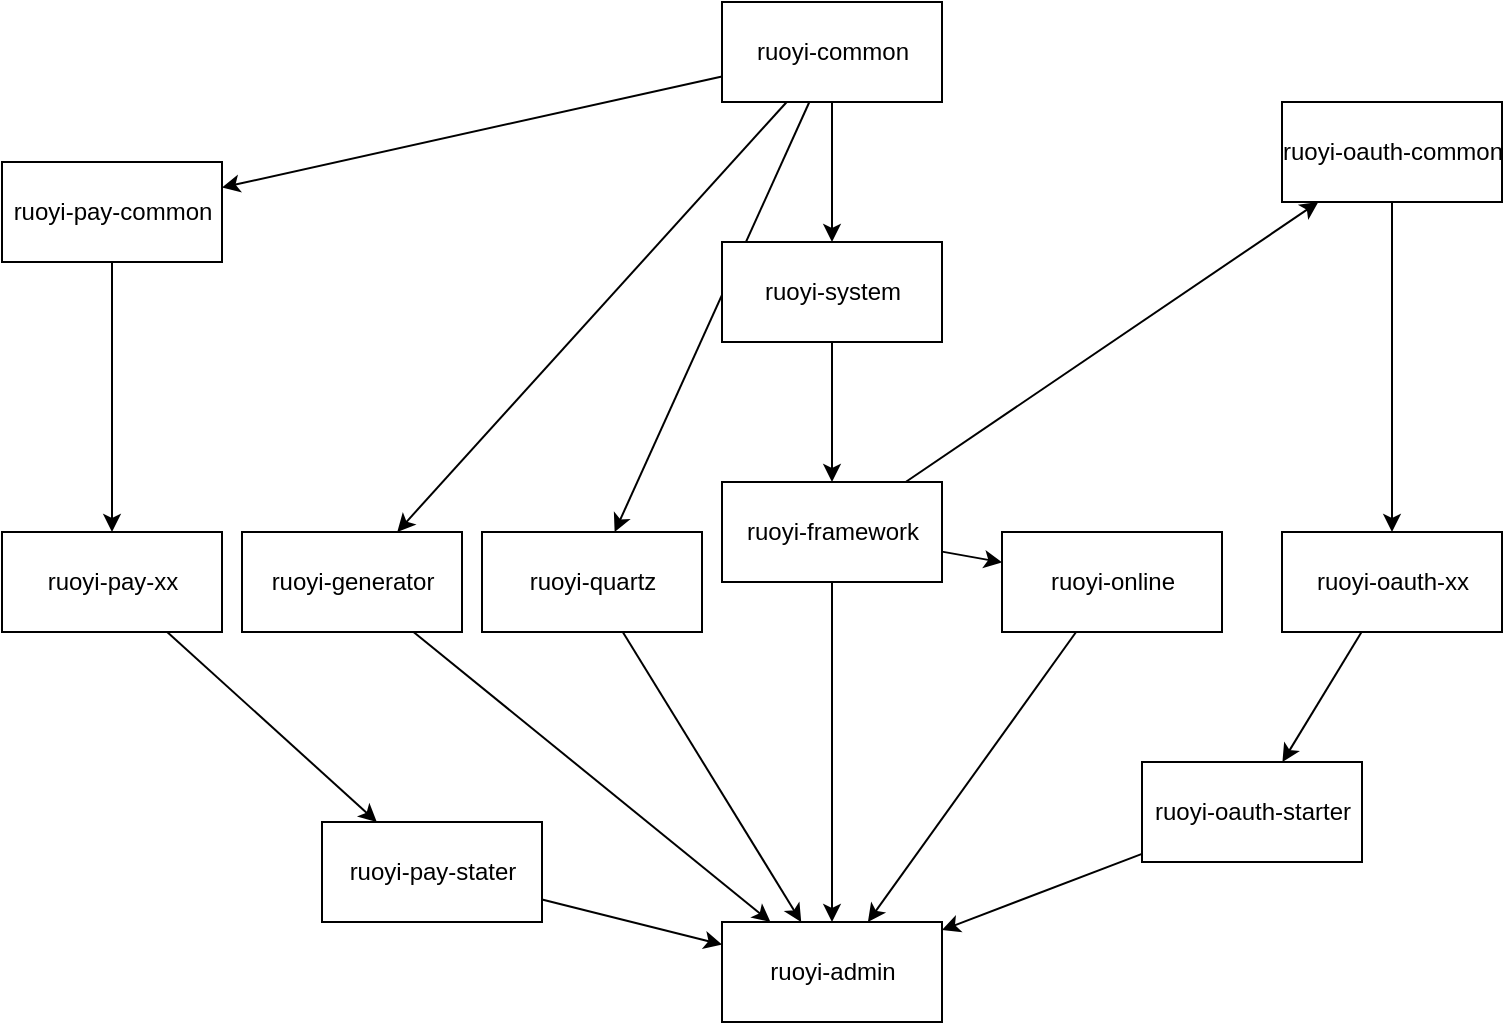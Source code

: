<mxfile>
    <diagram id="TvbLNUR7pZR6Xx6IZirq" name="第 1 页">
        <mxGraphModel dx="1050" dy="563" grid="1" gridSize="10" guides="1" tooltips="1" connect="1" arrows="1" fold="1" page="1" pageScale="1" pageWidth="827" pageHeight="1169" math="0" shadow="0">
            <root>
                <mxCell id="0"/>
                <mxCell id="1" parent="0"/>
                <mxCell id="2" value="ruoyi-admin" style="html=1;" parent="1" vertex="1">
                    <mxGeometry x="380" y="780" width="110" height="50" as="geometry"/>
                </mxCell>
                <mxCell id="4" style="edgeStyle=none;html=1;" parent="1" source="3" target="5" edge="1">
                    <mxGeometry relative="1" as="geometry"/>
                </mxCell>
                <mxCell id="10" style="edgeStyle=none;html=1;" edge="1" parent="1" source="3" target="9">
                    <mxGeometry relative="1" as="geometry"/>
                </mxCell>
                <mxCell id="28" style="edgeStyle=none;html=1;" edge="1" parent="1" source="3" target="26">
                    <mxGeometry relative="1" as="geometry"/>
                </mxCell>
                <mxCell id="34" style="edgeStyle=none;html=1;" edge="1" parent="1" source="3" target="31">
                    <mxGeometry relative="1" as="geometry"/>
                </mxCell>
                <mxCell id="3" value="ruoyi-common" style="html=1;" parent="1" vertex="1">
                    <mxGeometry x="380" y="320" width="110" height="50" as="geometry"/>
                </mxCell>
                <mxCell id="7" style="edgeStyle=none;html=1;" edge="1" parent="1" source="5" target="6">
                    <mxGeometry relative="1" as="geometry"/>
                </mxCell>
                <mxCell id="5" value="ruoyi-system" style="html=1;" vertex="1" parent="1">
                    <mxGeometry x="380" y="440" width="110" height="50" as="geometry"/>
                </mxCell>
                <mxCell id="8" style="edgeStyle=none;html=1;entryX=0.5;entryY=0;entryDx=0;entryDy=0;" edge="1" parent="1" source="6" target="2">
                    <mxGeometry relative="1" as="geometry"/>
                </mxCell>
                <mxCell id="13" style="edgeStyle=none;html=1;" edge="1" parent="1" source="6" target="12">
                    <mxGeometry relative="1" as="geometry"/>
                </mxCell>
                <mxCell id="24" style="edgeStyle=none;html=1;" edge="1" parent="1" source="6" target="20">
                    <mxGeometry relative="1" as="geometry"/>
                </mxCell>
                <mxCell id="6" value="ruoyi-framework" style="html=1;" vertex="1" parent="1">
                    <mxGeometry x="380" y="560" width="110" height="50" as="geometry"/>
                </mxCell>
                <mxCell id="11" style="edgeStyle=none;html=1;" edge="1" parent="1" source="9" target="2">
                    <mxGeometry relative="1" as="geometry"/>
                </mxCell>
                <mxCell id="9" value="ruoyi-quartz" style="html=1;" vertex="1" parent="1">
                    <mxGeometry x="260" y="585" width="110" height="50" as="geometry"/>
                </mxCell>
                <mxCell id="14" style="edgeStyle=none;html=1;" edge="1" parent="1" source="12" target="2">
                    <mxGeometry relative="1" as="geometry"/>
                </mxCell>
                <mxCell id="12" value="ruoyi-online" style="html=1;" vertex="1" parent="1">
                    <mxGeometry x="520" y="585" width="110" height="50" as="geometry"/>
                </mxCell>
                <mxCell id="18" style="edgeStyle=none;html=1;" edge="1" parent="1" source="15" target="2">
                    <mxGeometry relative="1" as="geometry"/>
                </mxCell>
                <mxCell id="15" value="ruoyi-oauth-starter" style="html=1;" vertex="1" parent="1">
                    <mxGeometry x="590" y="700" width="110" height="50" as="geometry"/>
                </mxCell>
                <mxCell id="17" style="edgeStyle=none;html=1;" edge="1" parent="1" source="16" target="2">
                    <mxGeometry relative="1" as="geometry"/>
                </mxCell>
                <mxCell id="16" value="ruoyi-pay-stater" style="html=1;" vertex="1" parent="1">
                    <mxGeometry x="180" y="730" width="110" height="50" as="geometry"/>
                </mxCell>
                <mxCell id="23" style="edgeStyle=none;html=1;" edge="1" parent="1" source="19" target="15">
                    <mxGeometry relative="1" as="geometry"/>
                </mxCell>
                <mxCell id="19" value="ruoyi-oauth-xx" style="html=1;" vertex="1" parent="1">
                    <mxGeometry x="660" y="585" width="110" height="50" as="geometry"/>
                </mxCell>
                <mxCell id="22" style="edgeStyle=none;html=1;" edge="1" parent="1" source="20" target="19">
                    <mxGeometry relative="1" as="geometry"/>
                </mxCell>
                <mxCell id="20" value="ruoyi-oauth-common" style="html=1;" vertex="1" parent="1">
                    <mxGeometry x="660" y="370" width="110" height="50" as="geometry"/>
                </mxCell>
                <mxCell id="30" style="edgeStyle=none;html=1;" edge="1" parent="1" source="25" target="16">
                    <mxGeometry relative="1" as="geometry"/>
                </mxCell>
                <mxCell id="25" value="ruoyi-pay-xx" style="html=1;" vertex="1" parent="1">
                    <mxGeometry x="20" y="585" width="110" height="50" as="geometry"/>
                </mxCell>
                <mxCell id="29" style="edgeStyle=none;html=1;" edge="1" parent="1" source="26" target="25">
                    <mxGeometry relative="1" as="geometry"/>
                </mxCell>
                <mxCell id="26" value="ruoyi-pay-common" style="html=1;" vertex="1" parent="1">
                    <mxGeometry x="20" y="400" width="110" height="50" as="geometry"/>
                </mxCell>
                <mxCell id="33" style="edgeStyle=none;html=1;" edge="1" parent="1" source="31" target="2">
                    <mxGeometry relative="1" as="geometry"/>
                </mxCell>
                <mxCell id="31" value="ruoyi-generator" style="html=1;" vertex="1" parent="1">
                    <mxGeometry x="140" y="585" width="110" height="50" as="geometry"/>
                </mxCell>
            </root>
        </mxGraphModel>
    </diagram>
</mxfile>